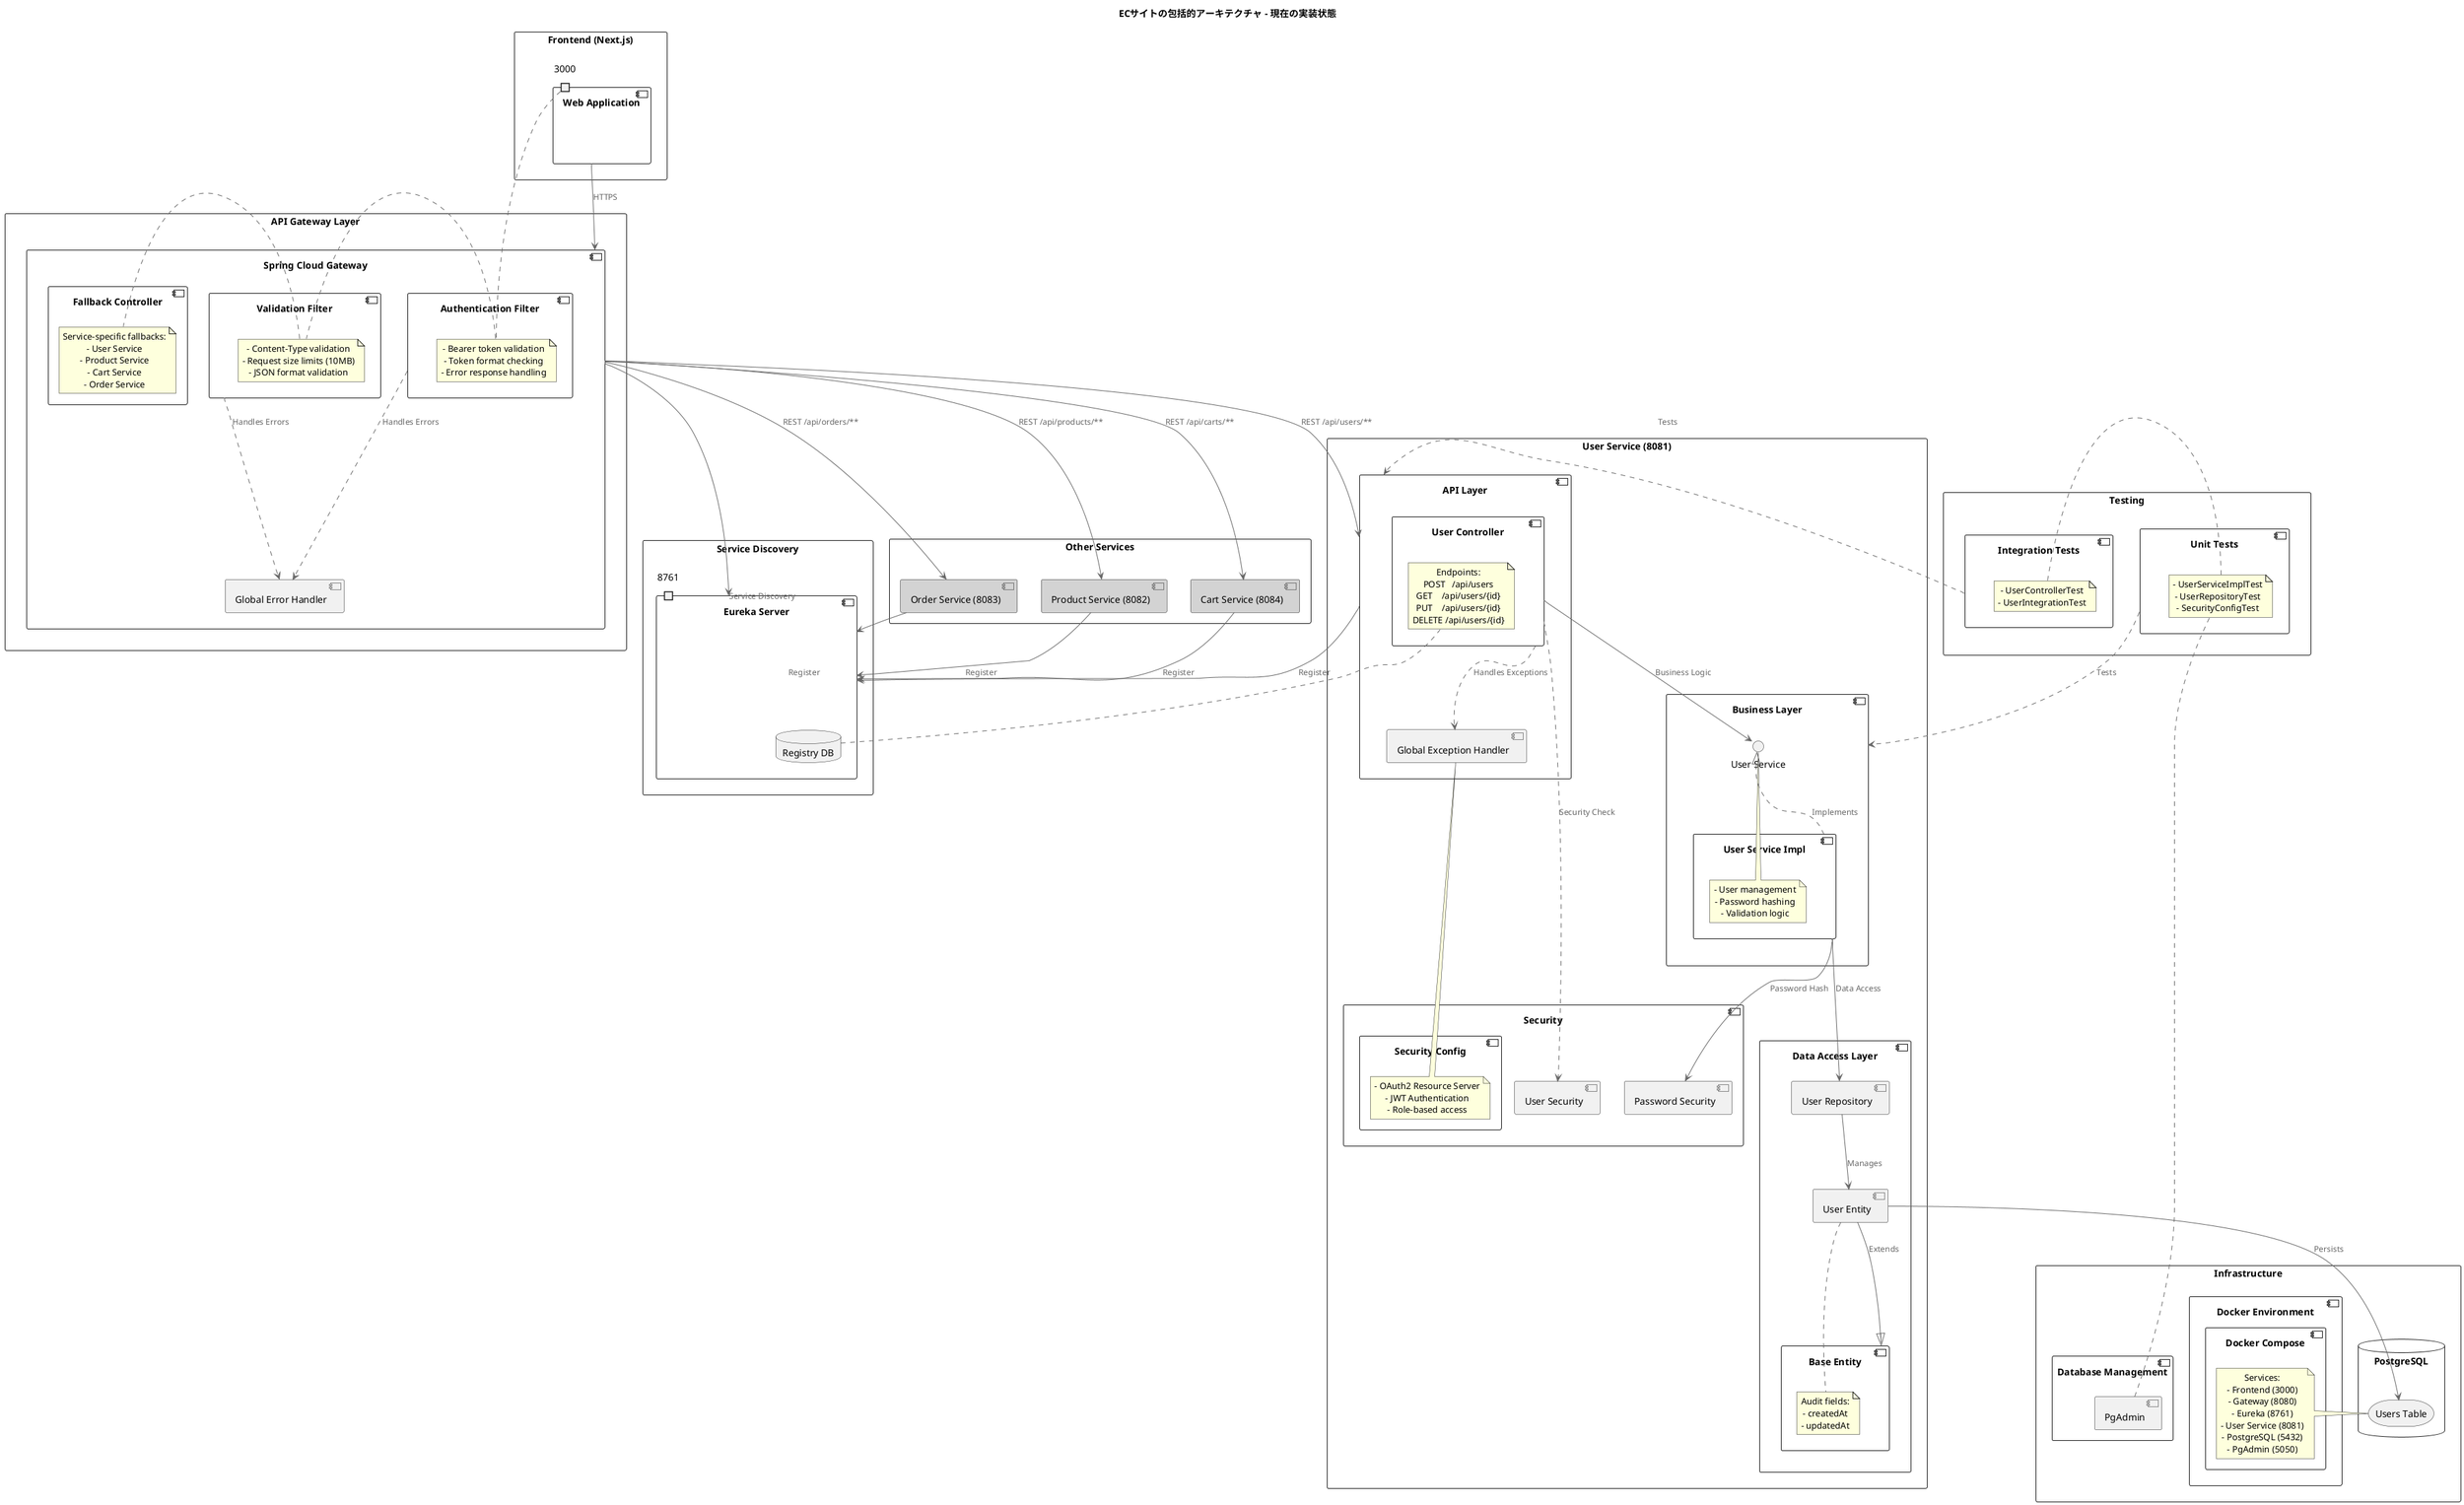 @startuml
!include <C4/C4_Container>

title ECサイトの包括的アーキテクチャ - 現在の実装状態

' スタイル定義
skinparam componentStyle uml2
skinparam packageStyle rectangle

' フロントエンド層
package "Frontend (Next.js)" {
    component "Web Application" as Frontend {
        port 3000 as FrontendPort
    }
}

' APIゲートウェイ層
package "API Gateway Layer" {
    component "Spring Cloud Gateway" as Gateway {
        component "Authentication Filter" as AuthFilter {
            note right
                - Bearer token validation
                - Token format checking
                - Error response handling
            end note
        }
        component "Validation Filter" as ValidFilter {
            note right
                - Content-Type validation
                - Request size limits (10MB)
                - JSON format validation
            end note
        }
        component "Fallback Controller" as FallbackController {
            note right
                Service-specific fallbacks:
                - User Service
                - Product Service
                - Cart Service
                - Order Service
            end note
        }
        component "Global Error Handler" as GatewayErrorHandler
    }
}

' サービスディスカバリー層
package "Service Discovery" {
    component "Eureka Server" as Eureka {
        port 8761 as EurekaPort
        database "Registry DB" as RegistryDB
    }
}

' ユーザーサービス（実装済み）
package "User Service (8081)" {
    ' APIレイヤー
    component "API Layer" as UserAPI {
        component "User Controller" as UC {
            note right
                Endpoints:
                POST   /api/users
                GET    /api/users/{id}
                PUT    /api/users/{id}
                DELETE /api/users/{id}
            end note
        }
        component "Global Exception Handler" as UEH
    }
    
    ' セキュリティレイヤー
    component "Security" as SecurityLayer {
        component "Security Config" as SC {
            note right
                - OAuth2 Resource Server
                - JWT Authentication
                - Role-based access
            end note
        }
        component "User Security" as US
        component "Password Security" as PS
    }
    
    ' ビジネスレイヤー
    component "Business Layer" as BusinessLayer {
        interface "User Service" as USI
        component "User Service Impl" as USIMPL {
            note right
                - User management
                - Password hashing
                - Validation logic
            end note
        }
    }
    
    ' データアクセスレイヤー
    component "Data Access Layer" as DataLayer {
        component "User Repository" as UR
        component "User Entity" as UE
        component "Base Entity" as BE {
            note right
                Audit fields:
                - createdAt
                - updatedAt
            end note
        }
    }
}

' その他のサービス（未実装）
package "Other Services" {
    component "Product Service (8082)" as ProductService #lightgray
    component "Cart Service (8084)" as CartService #lightgray
    component "Order Service (8083)" as OrderService #lightgray
}

' インフラストラクチャ層
package "Infrastructure" {
    database "PostgreSQL" as DB {
        storage "Users Table" as UsersTable
    }
    
    component "Docker Environment" as Docker {
        component "Docker Compose" as DockerCompose {
            note right
                Services:
                - Frontend (3000)
                - Gateway (8080)
                - Eureka (8761)
                - User Service (8081)
                - PostgreSQL (5432)
                - PgAdmin (5050)
            end note
        }
    }
    
    component "Database Management" as DBManagement {
        component "PgAdmin" as PgAdmin
    }
}

' 関係性の定義
Frontend --> Gateway : "HTTPS"
Gateway --> Eureka : "Service Discovery"
Gateway --> UserAPI : "REST /api/users/**"
Gateway --> ProductService : "REST /api/products/**"
Gateway --> CartService : "REST /api/carts/**"
Gateway --> OrderService : "REST /api/orders/**"

' User Service内部の関係
UC ..> US : "Security Check"
UC --> USI : "Business Logic"
USI <|.. USIMPL : "Implements"
USIMPL --> UR : "Data Access"
USIMPL --> PS : "Password Hash"
UE --|> BE : "Extends"
UR --> UE : "Manages"
UE --> UsersTable : "Persists"

' サービス登録
UserAPI --> Eureka : "Register"
ProductService --> Eureka : "Register"
CartService --> Eureka : "Register"
OrderService --> Eureka : "Register"

' Exception Flow
UC ..> UEH : "Handles Exceptions"
AuthFilter ..> GatewayErrorHandler : "Handles Errors"
ValidFilter ..> GatewayErrorHandler : "Handles Errors"

' テスト構成
package "Testing" {
    component "Unit Tests" as UnitTests {
        note right
            - UserServiceImplTest
            - UserRepositoryTest
            - SecurityConfigTest
        end note
    }
    component "Integration Tests" as IntegrationTests {
        note right
            - UserControllerTest
            - UserIntegrationTest
        end note
    }
}

UnitTests ..> BusinessLayer : "Tests"
IntegrationTests ..> UserAPI : "Tests"

@enduml